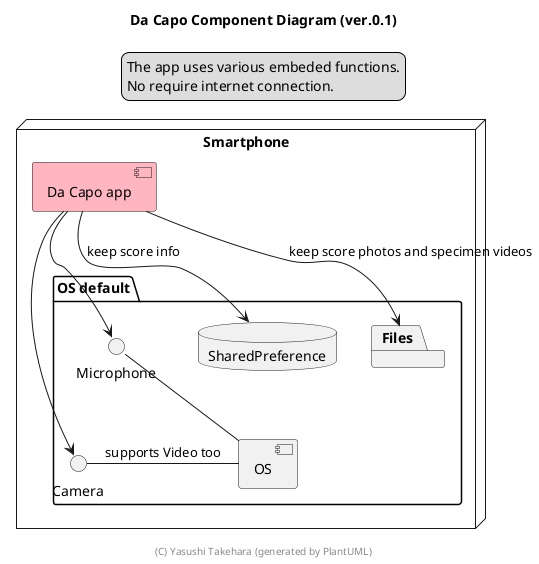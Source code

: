 @startuml
'left to right direction

title Da Capo Component Diagram (ver.0.1)
legend top
  The app uses various embeded functions.
  No require internet connection.
endlegend


node "Smartphone" {
  [Da Capo app] as dc #LightPink
    package "OS default"{
    [OS] - Camera : supports Video too
    Microphone -- [OS]
    database "SharedPreference" as sp
    package Files
  }
  dc --> Camera
  dc --> Microphone
  dc --> sp : keep score info
  dc --> Files : keep score photos and specimen videos
}

footer (C) Yasushi Takehara (generated by PlantUML)
@enduml